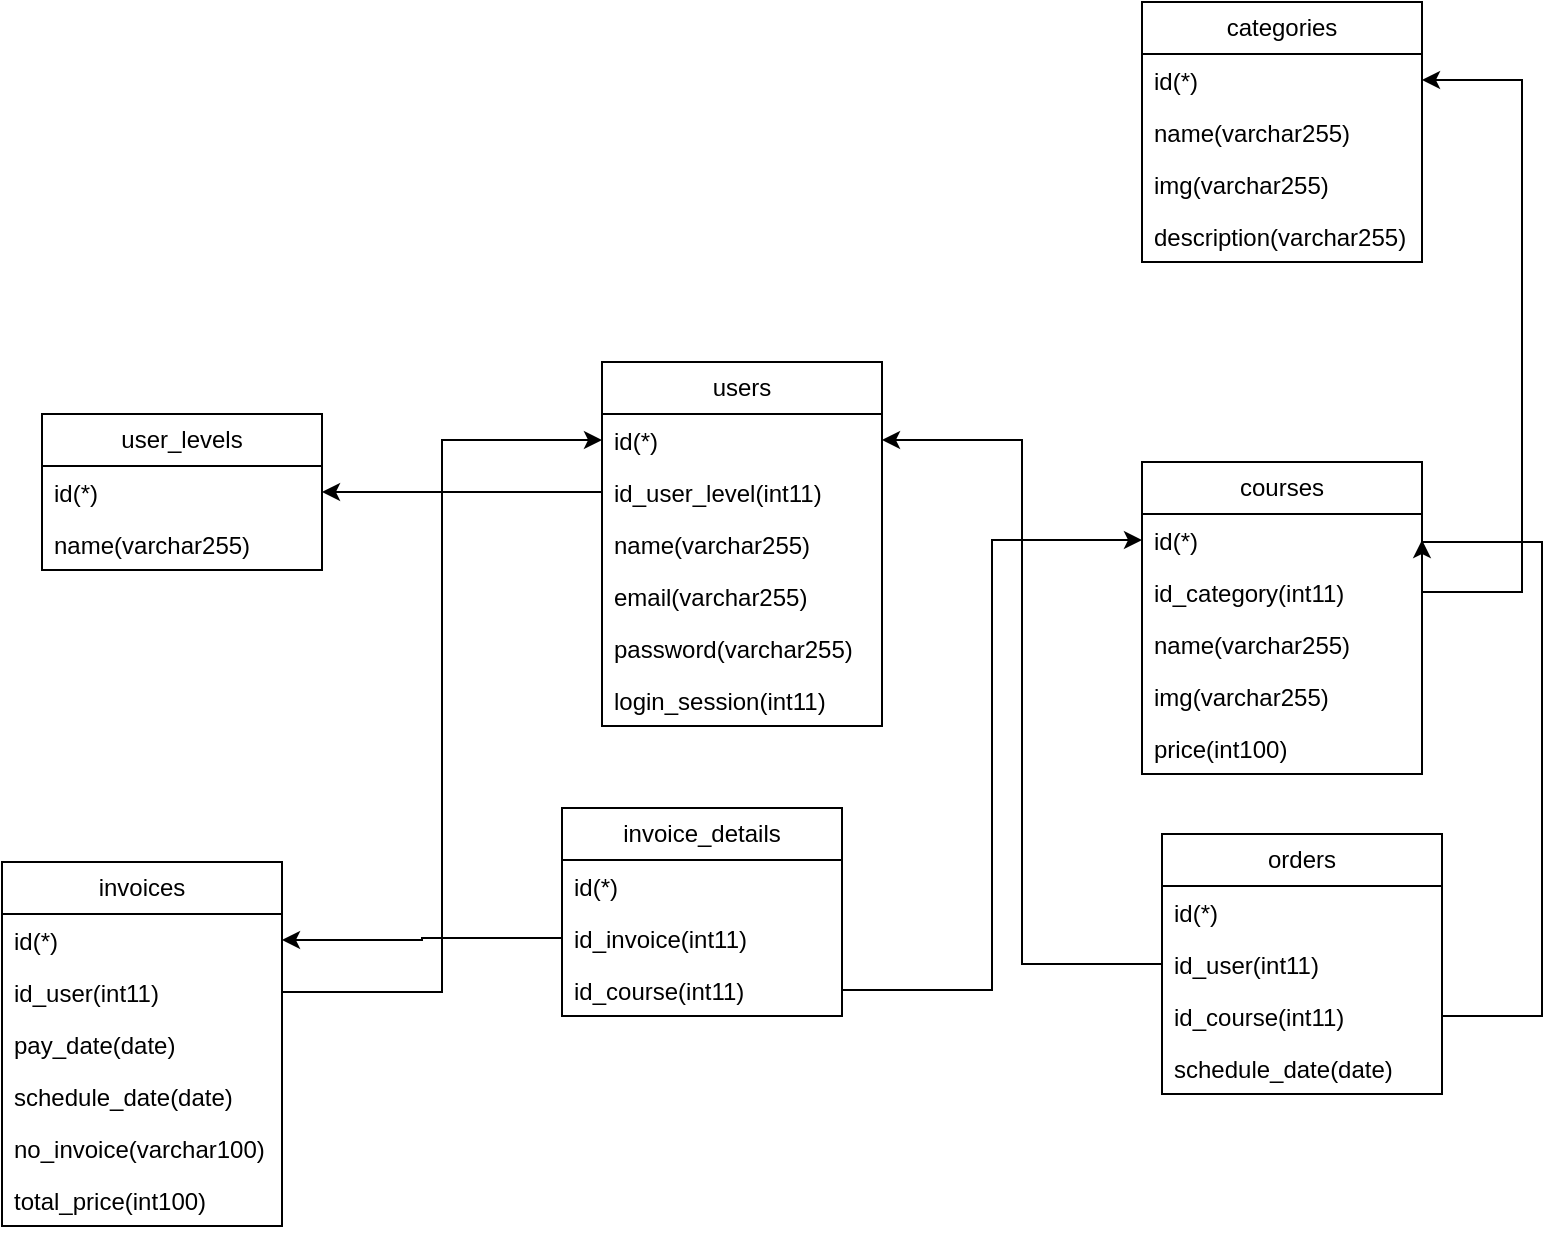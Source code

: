 <mxfile version="21.7.4" type="device">
  <diagram name="Page-1" id="sHsW2rBSNfPLJXIgT9iP">
    <mxGraphModel dx="1050" dy="534" grid="1" gridSize="10" guides="1" tooltips="1" connect="1" arrows="1" fold="1" page="1" pageScale="1" pageWidth="850" pageHeight="1100" math="0" shadow="0">
      <root>
        <mxCell id="0" />
        <mxCell id="1" parent="0" />
        <mxCell id="XuFvQN8t29y4BgM3ldeq-1" value="users" style="swimlane;fontStyle=0;childLayout=stackLayout;horizontal=1;startSize=26;fillColor=none;horizontalStack=0;resizeParent=1;resizeParentMax=0;resizeLast=0;collapsible=1;marginBottom=0;whiteSpace=wrap;html=1;" parent="1" vertex="1">
          <mxGeometry x="340" y="190" width="140" height="182" as="geometry" />
        </mxCell>
        <mxCell id="XuFvQN8t29y4BgM3ldeq-2" value="id(*)" style="text;strokeColor=none;fillColor=none;align=left;verticalAlign=top;spacingLeft=4;spacingRight=4;overflow=hidden;rotatable=0;points=[[0,0.5],[1,0.5]];portConstraint=eastwest;whiteSpace=wrap;html=1;" parent="XuFvQN8t29y4BgM3ldeq-1" vertex="1">
          <mxGeometry y="26" width="140" height="26" as="geometry" />
        </mxCell>
        <mxCell id="XuFvQN8t29y4BgM3ldeq-16" value="id_user_level(int11)" style="text;strokeColor=none;fillColor=none;align=left;verticalAlign=top;spacingLeft=4;spacingRight=4;overflow=hidden;rotatable=0;points=[[0,0.5],[1,0.5]];portConstraint=eastwest;whiteSpace=wrap;html=1;" parent="XuFvQN8t29y4BgM3ldeq-1" vertex="1">
          <mxGeometry y="52" width="140" height="26" as="geometry" />
        </mxCell>
        <mxCell id="XuFvQN8t29y4BgM3ldeq-3" value="name(varchar255)" style="text;strokeColor=none;fillColor=none;align=left;verticalAlign=top;spacingLeft=4;spacingRight=4;overflow=hidden;rotatable=0;points=[[0,0.5],[1,0.5]];portConstraint=eastwest;whiteSpace=wrap;html=1;" parent="XuFvQN8t29y4BgM3ldeq-1" vertex="1">
          <mxGeometry y="78" width="140" height="26" as="geometry" />
        </mxCell>
        <mxCell id="XuFvQN8t29y4BgM3ldeq-4" value="email(varchar255)" style="text;strokeColor=none;fillColor=none;align=left;verticalAlign=top;spacingLeft=4;spacingRight=4;overflow=hidden;rotatable=0;points=[[0,0.5],[1,0.5]];portConstraint=eastwest;whiteSpace=wrap;html=1;" parent="XuFvQN8t29y4BgM3ldeq-1" vertex="1">
          <mxGeometry y="104" width="140" height="26" as="geometry" />
        </mxCell>
        <mxCell id="XuFvQN8t29y4BgM3ldeq-7" value="password(varchar255)" style="text;strokeColor=none;fillColor=none;align=left;verticalAlign=top;spacingLeft=4;spacingRight=4;overflow=hidden;rotatable=0;points=[[0,0.5],[1,0.5]];portConstraint=eastwest;whiteSpace=wrap;html=1;" parent="XuFvQN8t29y4BgM3ldeq-1" vertex="1">
          <mxGeometry y="130" width="140" height="26" as="geometry" />
        </mxCell>
        <mxCell id="XuFvQN8t29y4BgM3ldeq-8" value="login_session(int11)" style="text;strokeColor=none;fillColor=none;align=left;verticalAlign=top;spacingLeft=4;spacingRight=4;overflow=hidden;rotatable=0;points=[[0,0.5],[1,0.5]];portConstraint=eastwest;whiteSpace=wrap;html=1;" parent="XuFvQN8t29y4BgM3ldeq-1" vertex="1">
          <mxGeometry y="156" width="140" height="26" as="geometry" />
        </mxCell>
        <mxCell id="XuFvQN8t29y4BgM3ldeq-17" value="categories" style="swimlane;fontStyle=0;childLayout=stackLayout;horizontal=1;startSize=26;fillColor=none;horizontalStack=0;resizeParent=1;resizeParentMax=0;resizeLast=0;collapsible=1;marginBottom=0;whiteSpace=wrap;html=1;" parent="1" vertex="1">
          <mxGeometry x="610" y="10" width="140" height="130" as="geometry" />
        </mxCell>
        <mxCell id="XuFvQN8t29y4BgM3ldeq-18" value="id(*)" style="text;strokeColor=none;fillColor=none;align=left;verticalAlign=top;spacingLeft=4;spacingRight=4;overflow=hidden;rotatable=0;points=[[0,0.5],[1,0.5]];portConstraint=eastwest;whiteSpace=wrap;html=1;" parent="XuFvQN8t29y4BgM3ldeq-17" vertex="1">
          <mxGeometry y="26" width="140" height="26" as="geometry" />
        </mxCell>
        <mxCell id="XuFvQN8t29y4BgM3ldeq-19" value="name(varchar255)" style="text;strokeColor=none;fillColor=none;align=left;verticalAlign=top;spacingLeft=4;spacingRight=4;overflow=hidden;rotatable=0;points=[[0,0.5],[1,0.5]];portConstraint=eastwest;whiteSpace=wrap;html=1;" parent="XuFvQN8t29y4BgM3ldeq-17" vertex="1">
          <mxGeometry y="52" width="140" height="26" as="geometry" />
        </mxCell>
        <mxCell id="XuFvQN8t29y4BgM3ldeq-20" value="img(varchar255)" style="text;strokeColor=none;fillColor=none;align=left;verticalAlign=top;spacingLeft=4;spacingRight=4;overflow=hidden;rotatable=0;points=[[0,0.5],[1,0.5]];portConstraint=eastwest;whiteSpace=wrap;html=1;" parent="XuFvQN8t29y4BgM3ldeq-17" vertex="1">
          <mxGeometry y="78" width="140" height="26" as="geometry" />
        </mxCell>
        <mxCell id="XuFvQN8t29y4BgM3ldeq-21" value="description(varchar255)" style="text;strokeColor=none;fillColor=none;align=left;verticalAlign=top;spacingLeft=4;spacingRight=4;overflow=hidden;rotatable=0;points=[[0,0.5],[1,0.5]];portConstraint=eastwest;whiteSpace=wrap;html=1;" parent="XuFvQN8t29y4BgM3ldeq-17" vertex="1">
          <mxGeometry y="104" width="140" height="26" as="geometry" />
        </mxCell>
        <mxCell id="XuFvQN8t29y4BgM3ldeq-24" value="courses" style="swimlane;fontStyle=0;childLayout=stackLayout;horizontal=1;startSize=26;fillColor=none;horizontalStack=0;resizeParent=1;resizeParentMax=0;resizeLast=0;collapsible=1;marginBottom=0;whiteSpace=wrap;html=1;" parent="1" vertex="1">
          <mxGeometry x="610" y="240" width="140" height="156" as="geometry" />
        </mxCell>
        <mxCell id="XuFvQN8t29y4BgM3ldeq-25" value="id(*)" style="text;strokeColor=none;fillColor=none;align=left;verticalAlign=top;spacingLeft=4;spacingRight=4;overflow=hidden;rotatable=0;points=[[0,0.5],[1,0.5]];portConstraint=eastwest;whiteSpace=wrap;html=1;" parent="XuFvQN8t29y4BgM3ldeq-24" vertex="1">
          <mxGeometry y="26" width="140" height="26" as="geometry" />
        </mxCell>
        <mxCell id="XuFvQN8t29y4BgM3ldeq-30" value="id_category(int11)" style="text;strokeColor=none;fillColor=none;align=left;verticalAlign=top;spacingLeft=4;spacingRight=4;overflow=hidden;rotatable=0;points=[[0,0.5],[1,0.5]];portConstraint=eastwest;whiteSpace=wrap;html=1;" parent="XuFvQN8t29y4BgM3ldeq-24" vertex="1">
          <mxGeometry y="52" width="140" height="26" as="geometry" />
        </mxCell>
        <mxCell id="XuFvQN8t29y4BgM3ldeq-26" value="name(varchar255)" style="text;strokeColor=none;fillColor=none;align=left;verticalAlign=top;spacingLeft=4;spacingRight=4;overflow=hidden;rotatable=0;points=[[0,0.5],[1,0.5]];portConstraint=eastwest;whiteSpace=wrap;html=1;" parent="XuFvQN8t29y4BgM3ldeq-24" vertex="1">
          <mxGeometry y="78" width="140" height="26" as="geometry" />
        </mxCell>
        <mxCell id="XuFvQN8t29y4BgM3ldeq-27" value="img(varchar255)" style="text;strokeColor=none;fillColor=none;align=left;verticalAlign=top;spacingLeft=4;spacingRight=4;overflow=hidden;rotatable=0;points=[[0,0.5],[1,0.5]];portConstraint=eastwest;whiteSpace=wrap;html=1;" parent="XuFvQN8t29y4BgM3ldeq-24" vertex="1">
          <mxGeometry y="104" width="140" height="26" as="geometry" />
        </mxCell>
        <mxCell id="XuFvQN8t29y4BgM3ldeq-28" value="price(int100)" style="text;strokeColor=none;fillColor=none;align=left;verticalAlign=top;spacingLeft=4;spacingRight=4;overflow=hidden;rotatable=0;points=[[0,0.5],[1,0.5]];portConstraint=eastwest;whiteSpace=wrap;html=1;" parent="XuFvQN8t29y4BgM3ldeq-24" vertex="1">
          <mxGeometry y="130" width="140" height="26" as="geometry" />
        </mxCell>
        <mxCell id="XuFvQN8t29y4BgM3ldeq-31" value="invoices" style="swimlane;fontStyle=0;childLayout=stackLayout;horizontal=1;startSize=26;fillColor=none;horizontalStack=0;resizeParent=1;resizeParentMax=0;resizeLast=0;collapsible=1;marginBottom=0;whiteSpace=wrap;html=1;" parent="1" vertex="1">
          <mxGeometry x="40" y="440" width="140" height="182" as="geometry" />
        </mxCell>
        <mxCell id="XuFvQN8t29y4BgM3ldeq-32" value="id(*)" style="text;strokeColor=none;fillColor=none;align=left;verticalAlign=top;spacingLeft=4;spacingRight=4;overflow=hidden;rotatable=0;points=[[0,0.5],[1,0.5]];portConstraint=eastwest;whiteSpace=wrap;html=1;" parent="XuFvQN8t29y4BgM3ldeq-31" vertex="1">
          <mxGeometry y="26" width="140" height="26" as="geometry" />
        </mxCell>
        <mxCell id="XuFvQN8t29y4BgM3ldeq-33" value="id_user(int11)" style="text;strokeColor=none;fillColor=none;align=left;verticalAlign=top;spacingLeft=4;spacingRight=4;overflow=hidden;rotatable=0;points=[[0,0.5],[1,0.5]];portConstraint=eastwest;whiteSpace=wrap;html=1;" parent="XuFvQN8t29y4BgM3ldeq-31" vertex="1">
          <mxGeometry y="52" width="140" height="26" as="geometry" />
        </mxCell>
        <mxCell id="XuFvQN8t29y4BgM3ldeq-43" value="pay_date(date)" style="text;strokeColor=none;fillColor=none;align=left;verticalAlign=top;spacingLeft=4;spacingRight=4;overflow=hidden;rotatable=0;points=[[0,0.5],[1,0.5]];portConstraint=eastwest;whiteSpace=wrap;html=1;" parent="XuFvQN8t29y4BgM3ldeq-31" vertex="1">
          <mxGeometry y="78" width="140" height="26" as="geometry" />
        </mxCell>
        <mxCell id="XuFvQN8t29y4BgM3ldeq-42" value="schedule_date(date)" style="text;strokeColor=none;fillColor=none;align=left;verticalAlign=top;spacingLeft=4;spacingRight=4;overflow=hidden;rotatable=0;points=[[0,0.5],[1,0.5]];portConstraint=eastwest;whiteSpace=wrap;html=1;" parent="XuFvQN8t29y4BgM3ldeq-31" vertex="1">
          <mxGeometry y="104" width="140" height="26" as="geometry" />
        </mxCell>
        <mxCell id="XuFvQN8t29y4BgM3ldeq-41" value="no_invoice(varchar100)" style="text;strokeColor=none;fillColor=none;align=left;verticalAlign=top;spacingLeft=4;spacingRight=4;overflow=hidden;rotatable=0;points=[[0,0.5],[1,0.5]];portConstraint=eastwest;whiteSpace=wrap;html=1;" parent="XuFvQN8t29y4BgM3ldeq-31" vertex="1">
          <mxGeometry y="130" width="140" height="26" as="geometry" />
        </mxCell>
        <mxCell id="XuFvQN8t29y4BgM3ldeq-35" value="total_price(int100)" style="text;strokeColor=none;fillColor=none;align=left;verticalAlign=top;spacingLeft=4;spacingRight=4;overflow=hidden;rotatable=0;points=[[0,0.5],[1,0.5]];portConstraint=eastwest;whiteSpace=wrap;html=1;" parent="XuFvQN8t29y4BgM3ldeq-31" vertex="1">
          <mxGeometry y="156" width="140" height="26" as="geometry" />
        </mxCell>
        <mxCell id="XuFvQN8t29y4BgM3ldeq-36" value="invoice_details" style="swimlane;fontStyle=0;childLayout=stackLayout;horizontal=1;startSize=26;fillColor=none;horizontalStack=0;resizeParent=1;resizeParentMax=0;resizeLast=0;collapsible=1;marginBottom=0;whiteSpace=wrap;html=1;" parent="1" vertex="1">
          <mxGeometry x="320" y="413" width="140" height="104" as="geometry" />
        </mxCell>
        <mxCell id="XuFvQN8t29y4BgM3ldeq-37" value="id(*)" style="text;strokeColor=none;fillColor=none;align=left;verticalAlign=top;spacingLeft=4;spacingRight=4;overflow=hidden;rotatable=0;points=[[0,0.5],[1,0.5]];portConstraint=eastwest;whiteSpace=wrap;html=1;" parent="XuFvQN8t29y4BgM3ldeq-36" vertex="1">
          <mxGeometry y="26" width="140" height="26" as="geometry" />
        </mxCell>
        <mxCell id="XuFvQN8t29y4BgM3ldeq-38" value="id_invoice(int11)" style="text;strokeColor=none;fillColor=none;align=left;verticalAlign=top;spacingLeft=4;spacingRight=4;overflow=hidden;rotatable=0;points=[[0,0.5],[1,0.5]];portConstraint=eastwest;whiteSpace=wrap;html=1;" parent="XuFvQN8t29y4BgM3ldeq-36" vertex="1">
          <mxGeometry y="52" width="140" height="26" as="geometry" />
        </mxCell>
        <mxCell id="XuFvQN8t29y4BgM3ldeq-39" value="id_course(int11)" style="text;strokeColor=none;fillColor=none;align=left;verticalAlign=top;spacingLeft=4;spacingRight=4;overflow=hidden;rotatable=0;points=[[0,0.5],[1,0.5]];portConstraint=eastwest;whiteSpace=wrap;html=1;" parent="XuFvQN8t29y4BgM3ldeq-36" vertex="1">
          <mxGeometry y="78" width="140" height="26" as="geometry" />
        </mxCell>
        <mxCell id="XuFvQN8t29y4BgM3ldeq-44" value="orders" style="swimlane;fontStyle=0;childLayout=stackLayout;horizontal=1;startSize=26;fillColor=none;horizontalStack=0;resizeParent=1;resizeParentMax=0;resizeLast=0;collapsible=1;marginBottom=0;whiteSpace=wrap;html=1;" parent="1" vertex="1">
          <mxGeometry x="620" y="426" width="140" height="130" as="geometry" />
        </mxCell>
        <mxCell id="XuFvQN8t29y4BgM3ldeq-45" value="id(*)" style="text;strokeColor=none;fillColor=none;align=left;verticalAlign=top;spacingLeft=4;spacingRight=4;overflow=hidden;rotatable=0;points=[[0,0.5],[1,0.5]];portConstraint=eastwest;whiteSpace=wrap;html=1;" parent="XuFvQN8t29y4BgM3ldeq-44" vertex="1">
          <mxGeometry y="26" width="140" height="26" as="geometry" />
        </mxCell>
        <mxCell id="XuFvQN8t29y4BgM3ldeq-46" value="id_user(int11)" style="text;strokeColor=none;fillColor=none;align=left;verticalAlign=top;spacingLeft=4;spacingRight=4;overflow=hidden;rotatable=0;points=[[0,0.5],[1,0.5]];portConstraint=eastwest;whiteSpace=wrap;html=1;" parent="XuFvQN8t29y4BgM3ldeq-44" vertex="1">
          <mxGeometry y="52" width="140" height="26" as="geometry" />
        </mxCell>
        <mxCell id="XuFvQN8t29y4BgM3ldeq-51" value="id_course(int11)" style="text;strokeColor=none;fillColor=none;align=left;verticalAlign=top;spacingLeft=4;spacingRight=4;overflow=hidden;rotatable=0;points=[[0,0.5],[1,0.5]];portConstraint=eastwest;whiteSpace=wrap;html=1;" parent="XuFvQN8t29y4BgM3ldeq-44" vertex="1">
          <mxGeometry y="78" width="140" height="26" as="geometry" />
        </mxCell>
        <mxCell id="XuFvQN8t29y4BgM3ldeq-47" value="schedule_date(date)" style="text;strokeColor=none;fillColor=none;align=left;verticalAlign=top;spacingLeft=4;spacingRight=4;overflow=hidden;rotatable=0;points=[[0,0.5],[1,0.5]];portConstraint=eastwest;whiteSpace=wrap;html=1;" parent="XuFvQN8t29y4BgM3ldeq-44" vertex="1">
          <mxGeometry y="104" width="140" height="26" as="geometry" />
        </mxCell>
        <mxCell id="XuFvQN8t29y4BgM3ldeq-54" value="user_levels" style="swimlane;fontStyle=0;childLayout=stackLayout;horizontal=1;startSize=26;fillColor=none;horizontalStack=0;resizeParent=1;resizeParentMax=0;resizeLast=0;collapsible=1;marginBottom=0;whiteSpace=wrap;html=1;" parent="1" vertex="1">
          <mxGeometry x="60" y="216" width="140" height="78" as="geometry" />
        </mxCell>
        <mxCell id="XuFvQN8t29y4BgM3ldeq-55" value="id(*)" style="text;strokeColor=none;fillColor=none;align=left;verticalAlign=top;spacingLeft=4;spacingRight=4;overflow=hidden;rotatable=0;points=[[0,0.5],[1,0.5]];portConstraint=eastwest;whiteSpace=wrap;html=1;" parent="XuFvQN8t29y4BgM3ldeq-54" vertex="1">
          <mxGeometry y="26" width="140" height="26" as="geometry" />
        </mxCell>
        <mxCell id="XuFvQN8t29y4BgM3ldeq-57" value="name(varchar255)" style="text;strokeColor=none;fillColor=none;align=left;verticalAlign=top;spacingLeft=4;spacingRight=4;overflow=hidden;rotatable=0;points=[[0,0.5],[1,0.5]];portConstraint=eastwest;whiteSpace=wrap;html=1;" parent="XuFvQN8t29y4BgM3ldeq-54" vertex="1">
          <mxGeometry y="52" width="140" height="26" as="geometry" />
        </mxCell>
        <mxCell id="XuFvQN8t29y4BgM3ldeq-62" style="edgeStyle=orthogonalEdgeStyle;rounded=0;orthogonalLoop=1;jettySize=auto;html=1;entryX=1;entryY=0.5;entryDx=0;entryDy=0;" parent="1" source="XuFvQN8t29y4BgM3ldeq-16" target="XuFvQN8t29y4BgM3ldeq-55" edge="1">
          <mxGeometry relative="1" as="geometry" />
        </mxCell>
        <mxCell id="XuFvQN8t29y4BgM3ldeq-63" style="edgeStyle=orthogonalEdgeStyle;rounded=0;orthogonalLoop=1;jettySize=auto;html=1;entryX=0;entryY=0.5;entryDx=0;entryDy=0;" parent="1" source="XuFvQN8t29y4BgM3ldeq-33" target="XuFvQN8t29y4BgM3ldeq-2" edge="1">
          <mxGeometry relative="1" as="geometry" />
        </mxCell>
        <mxCell id="XuFvQN8t29y4BgM3ldeq-64" style="edgeStyle=orthogonalEdgeStyle;rounded=0;orthogonalLoop=1;jettySize=auto;html=1;entryX=1;entryY=0.5;entryDx=0;entryDy=0;" parent="1" source="XuFvQN8t29y4BgM3ldeq-46" target="XuFvQN8t29y4BgM3ldeq-2" edge="1">
          <mxGeometry relative="1" as="geometry" />
        </mxCell>
        <mxCell id="XuFvQN8t29y4BgM3ldeq-65" style="edgeStyle=orthogonalEdgeStyle;rounded=0;orthogonalLoop=1;jettySize=auto;html=1;entryX=1;entryY=0.5;entryDx=0;entryDy=0;" parent="1" source="XuFvQN8t29y4BgM3ldeq-51" target="XuFvQN8t29y4BgM3ldeq-25" edge="1">
          <mxGeometry relative="1" as="geometry">
            <Array as="points">
              <mxPoint x="810" y="517" />
              <mxPoint x="810" y="280" />
            </Array>
          </mxGeometry>
        </mxCell>
        <mxCell id="XuFvQN8t29y4BgM3ldeq-67" style="edgeStyle=orthogonalEdgeStyle;rounded=0;orthogonalLoop=1;jettySize=auto;html=1;entryX=1;entryY=0.5;entryDx=0;entryDy=0;" parent="1" source="XuFvQN8t29y4BgM3ldeq-38" target="XuFvQN8t29y4BgM3ldeq-32" edge="1">
          <mxGeometry relative="1" as="geometry" />
        </mxCell>
        <mxCell id="XuFvQN8t29y4BgM3ldeq-68" style="edgeStyle=orthogonalEdgeStyle;rounded=0;orthogonalLoop=1;jettySize=auto;html=1;entryX=0;entryY=0.5;entryDx=0;entryDy=0;" parent="1" source="XuFvQN8t29y4BgM3ldeq-39" target="XuFvQN8t29y4BgM3ldeq-25" edge="1">
          <mxGeometry relative="1" as="geometry" />
        </mxCell>
        <mxCell id="XuFvQN8t29y4BgM3ldeq-70" style="edgeStyle=orthogonalEdgeStyle;rounded=0;orthogonalLoop=1;jettySize=auto;html=1;entryX=1;entryY=0.5;entryDx=0;entryDy=0;" parent="1" source="XuFvQN8t29y4BgM3ldeq-30" target="XuFvQN8t29y4BgM3ldeq-18" edge="1">
          <mxGeometry relative="1" as="geometry">
            <Array as="points">
              <mxPoint x="800" y="305" />
              <mxPoint x="800" y="49" />
            </Array>
          </mxGeometry>
        </mxCell>
      </root>
    </mxGraphModel>
  </diagram>
</mxfile>
